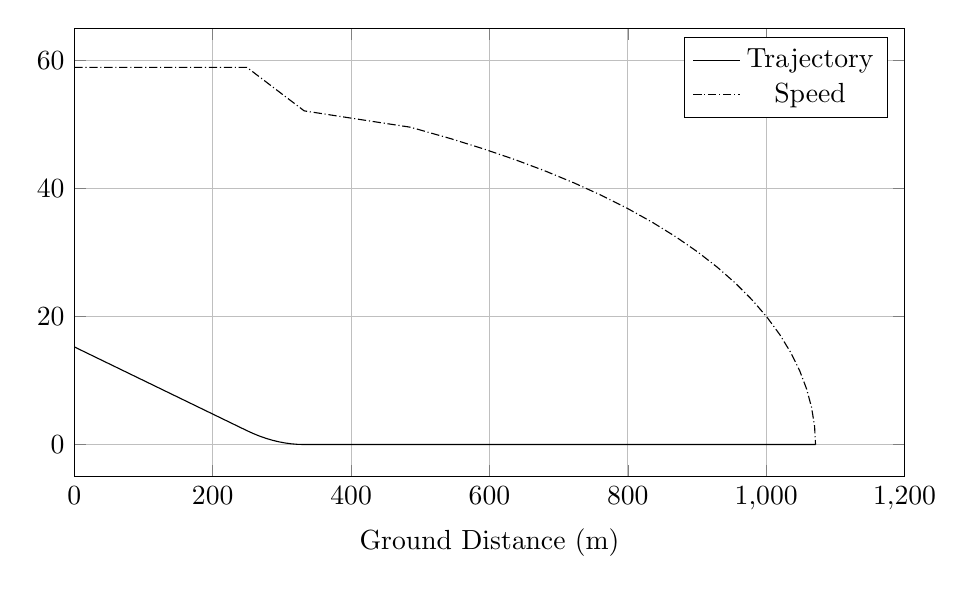 %TrajectoryAndSpeed_vs_GroundDistance
\begin{tikzpicture}

\begin{axis}[
width=\textwidth,
height=0.6\textwidth,
scaled ticks=false, tick label style={/pgf/number format/fixed},
xmin=0.0,
xmax=1200,
xlabel={Ground Distance (m)},
xmajorgrids,
ymin=-5.0,
ymax=65,
ylabel={ },
ymajorgrids,
legend entries = {Trajectory\\Speed\\}
]

\addplot [
color=black,
solid
]
table[row sep=crcr]{
0.0	15.24\\
249.403	2.169\\
258.608	1.714\\
267.813	1.312\\
277.018	0.964\\
286.223	0.669\\
295.427	0.428\\
304.632	0.241\\
313.837	0.107\\
323.042	0.027\\
332.247	0.0\\
333.001	0.0\\
340.532	0.0\\
392.056	0.0\\
442.729	0.0\\
452.763	0.0\\
462.764	0.0\\
472.732	0.0\\
482.668	0.0\\
484.651	0.0\\
484.666	0.0\\
484.679	0.0\\
484.686	0.0\\
484.687	0.0\\
484.689	0.0\\
484.69	0.0\\
484.7	0.0\\
484.803	0.0\\
485.838	0.0\\
496.15	0.0\\
544.641	0.0\\
591.594	0.0\\
636.92	0.0\\
680.524	0.0\\
722.312	0.0\\
762.186	0.0\\
800.052	0.0\\
835.812	0.0\\
869.372	0.0\\
900.639	0.0\\
929.524	0.0\\
955.938	0.0\\
979.801	0.0\\
1001.037	0.0\\
1019.576	0.0\\
1035.355	0.0\\
1048.32	0.0\\
1058.427	0.0\\
1065.639	0.0\\
1069.93	0.0\\
1071.287	0.0\\
};

\addplot [
color=black,
densely dashdotted
]
table[row sep=crcr]{
0.0	58.89\\
249.403	58.89\\
258.608	58.135\\
267.813	57.38\\
277.018	56.625\\
286.223	55.87\\
295.427	55.115\\
304.632	54.36\\
313.837	53.605\\
323.042	52.85\\
332.247	52.095\\
333.001	52.082\\
340.532	51.956\\
392.056	51.095\\
442.729	50.254\\
452.763	50.088\\
462.764	49.923\\
472.732	49.759\\
482.668	49.595\\
484.651	49.563\\
484.666	49.562\\
484.679	49.562\\
484.686	49.562\\
484.687	49.562\\
484.689	49.562\\
484.69	49.562\\
484.7	49.562\\
484.803	49.559\\
485.838	49.529\\
496.15	49.228\\
544.641	47.737\\
591.594	46.155\\
636.92	44.481\\
680.524	42.712\\
722.312	40.847\\
762.186	38.886\\
800.052	36.829\\
835.812	34.676\\
869.372	32.429\\
900.639	30.09\\
929.524	27.663\\
955.938	25.152\\
979.801	22.562\\
1001.037	19.898\\
1019.576	17.169\\
1035.355	14.381\\
1048.32	11.543\\
1058.427	8.664\\
1065.639	5.755\\
1069.93	2.825\\
1071.287	-1.062E-13\\
};
\end{axis}
\end{tikzpicture}%
